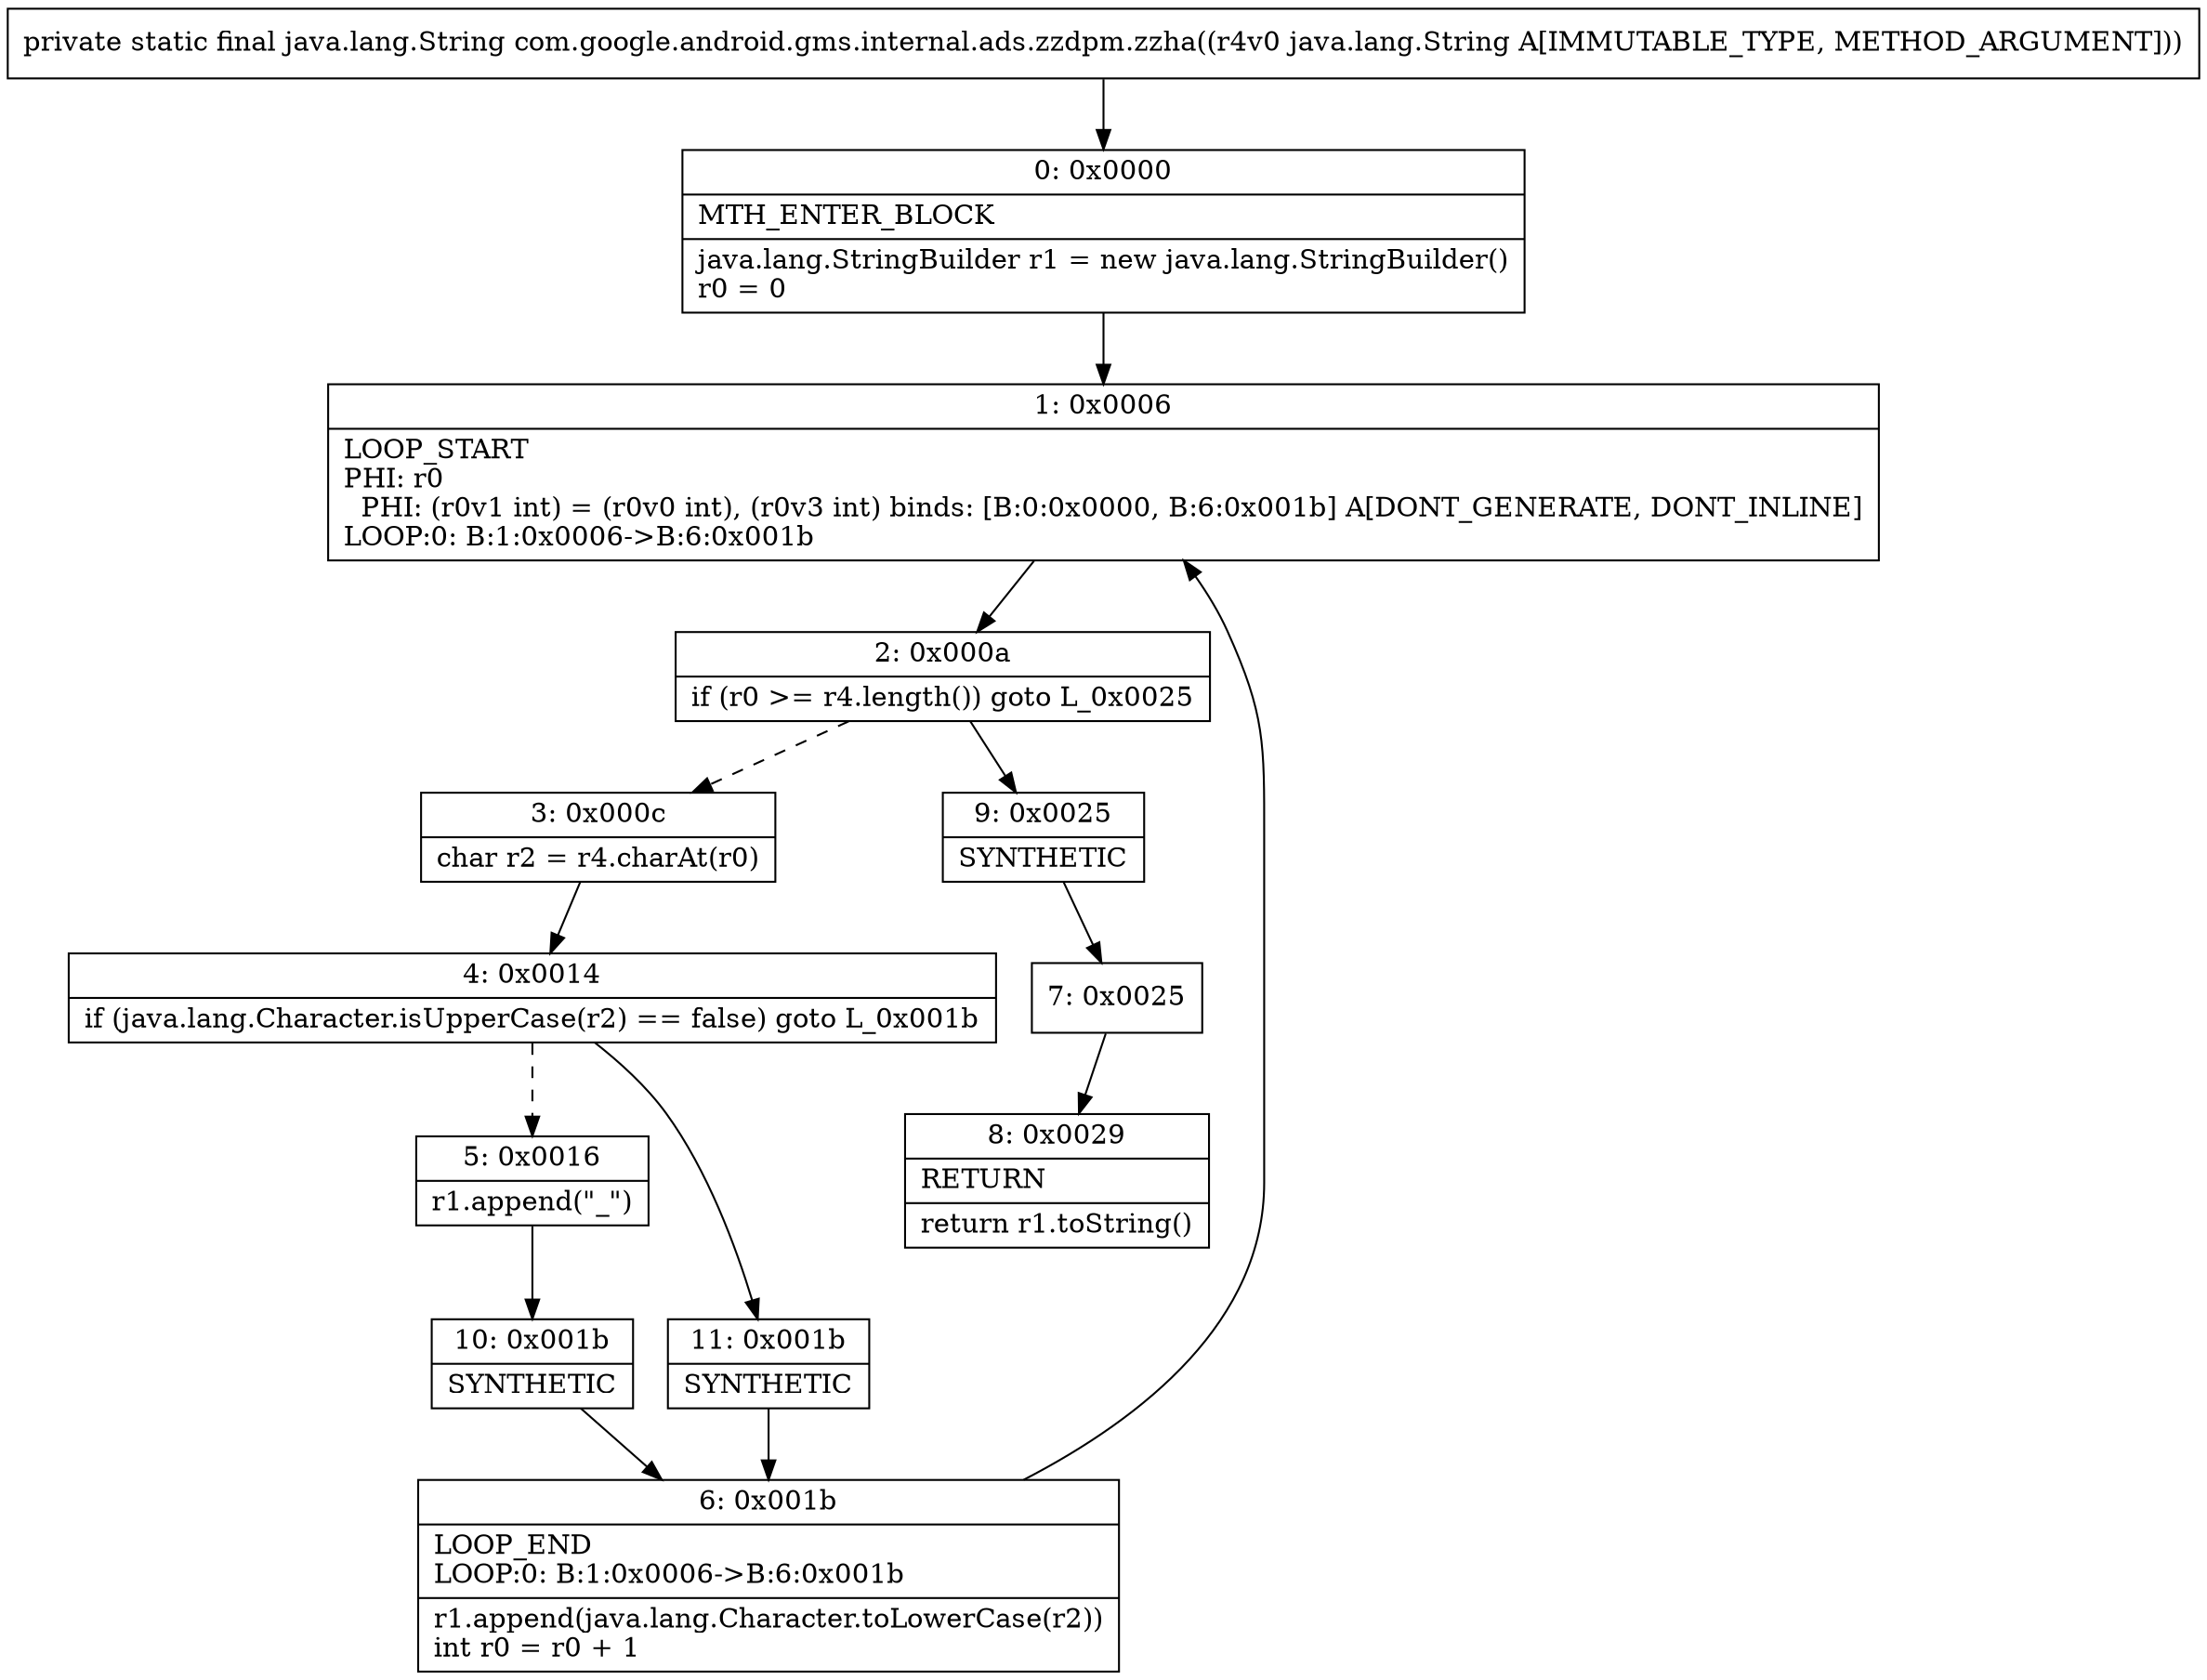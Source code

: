 digraph "CFG forcom.google.android.gms.internal.ads.zzdpm.zzha(Ljava\/lang\/String;)Ljava\/lang\/String;" {
Node_0 [shape=record,label="{0\:\ 0x0000|MTH_ENTER_BLOCK\l|java.lang.StringBuilder r1 = new java.lang.StringBuilder()\lr0 = 0\l}"];
Node_1 [shape=record,label="{1\:\ 0x0006|LOOP_START\lPHI: r0 \l  PHI: (r0v1 int) = (r0v0 int), (r0v3 int) binds: [B:0:0x0000, B:6:0x001b] A[DONT_GENERATE, DONT_INLINE]\lLOOP:0: B:1:0x0006\-\>B:6:0x001b\l}"];
Node_2 [shape=record,label="{2\:\ 0x000a|if (r0 \>= r4.length()) goto L_0x0025\l}"];
Node_3 [shape=record,label="{3\:\ 0x000c|char r2 = r4.charAt(r0)\l}"];
Node_4 [shape=record,label="{4\:\ 0x0014|if (java.lang.Character.isUpperCase(r2) == false) goto L_0x001b\l}"];
Node_5 [shape=record,label="{5\:\ 0x0016|r1.append(\"_\")\l}"];
Node_6 [shape=record,label="{6\:\ 0x001b|LOOP_END\lLOOP:0: B:1:0x0006\-\>B:6:0x001b\l|r1.append(java.lang.Character.toLowerCase(r2))\lint r0 = r0 + 1\l}"];
Node_7 [shape=record,label="{7\:\ 0x0025}"];
Node_8 [shape=record,label="{8\:\ 0x0029|RETURN\l|return r1.toString()\l}"];
Node_9 [shape=record,label="{9\:\ 0x0025|SYNTHETIC\l}"];
Node_10 [shape=record,label="{10\:\ 0x001b|SYNTHETIC\l}"];
Node_11 [shape=record,label="{11\:\ 0x001b|SYNTHETIC\l}"];
MethodNode[shape=record,label="{private static final java.lang.String com.google.android.gms.internal.ads.zzdpm.zzha((r4v0 java.lang.String A[IMMUTABLE_TYPE, METHOD_ARGUMENT])) }"];
MethodNode -> Node_0;
Node_0 -> Node_1;
Node_1 -> Node_2;
Node_2 -> Node_3[style=dashed];
Node_2 -> Node_9;
Node_3 -> Node_4;
Node_4 -> Node_5[style=dashed];
Node_4 -> Node_11;
Node_5 -> Node_10;
Node_6 -> Node_1;
Node_7 -> Node_8;
Node_9 -> Node_7;
Node_10 -> Node_6;
Node_11 -> Node_6;
}

